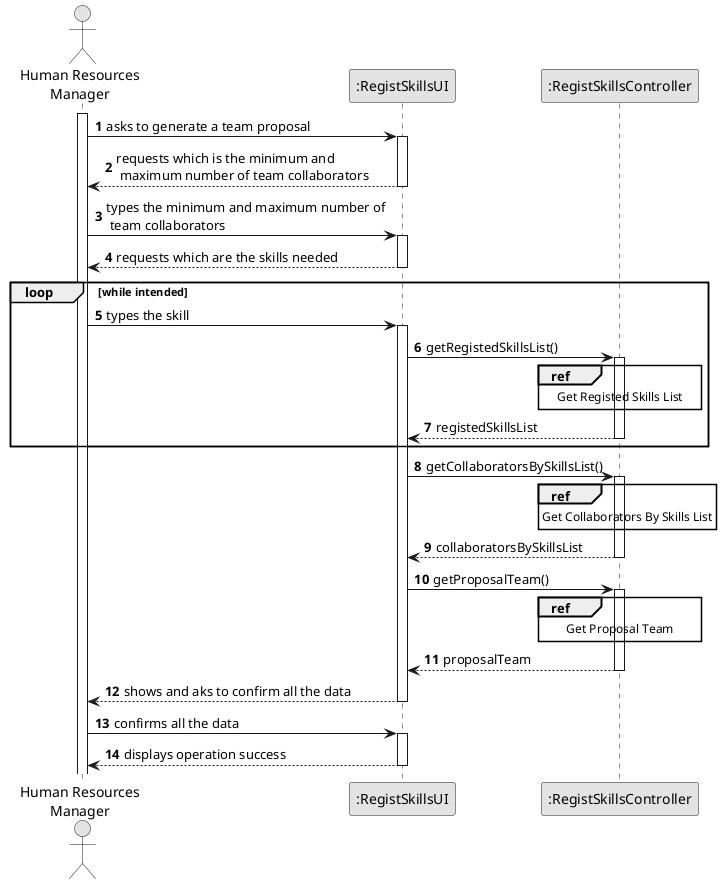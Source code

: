 @startuml
skinparam monochrome true
skinparam packageStyle rectangle
skinparam shadowing false

actor "Human Resources\nManager" as HRM
participant ":RegistSkillsUI" as UI
participant ":RegistSkillsController" as CTRL

autonumber 1

activate HRM

    HRM -> UI : asks to generate a team proposal
        activate UI

    UI --> HRM : requests which is the minimum and\n maximum number of team collaborators
    deactivate UI


    HRM -> UI : types the minimum and maximum number of\n team collaborators
        activate UI

    UI --> HRM : requests which are the skills needed
    deactivate UI

    loop while intended

            HRM -> UI : types the skill
        activate UI

            UI -> CTRL: getRegistedSkillsList()

        activate CTRL

        ref over CTRL
            Get Registed Skills List
        end ref

        CTRL --> UI : registedSkillsList
        deactivate CTRL

    deactivate CTRL
    end

    UI -> CTRL: getCollaboratorsBySkillsList()

    activate CTRL

    ref over CTRL
        Get Collaborators By Skills List
    end ref

    CTRL --> UI : collaboratorsBySkillsList
    deactivate CTRL

    UI -> CTRL: getProposalTeam()

    activate CTRL

    ref over CTRL
        Get Proposal Team
    end ref

    CTRL --> UI : proposalTeam
    deactivate CTRL


    UI --> HRM : shows and aks to confirm all the data
    deactivate UI

    HRM -> UI : confirms all the data
    activate UI

    UI --> HRM : displays operation success
    deactivate UI


@enduml

